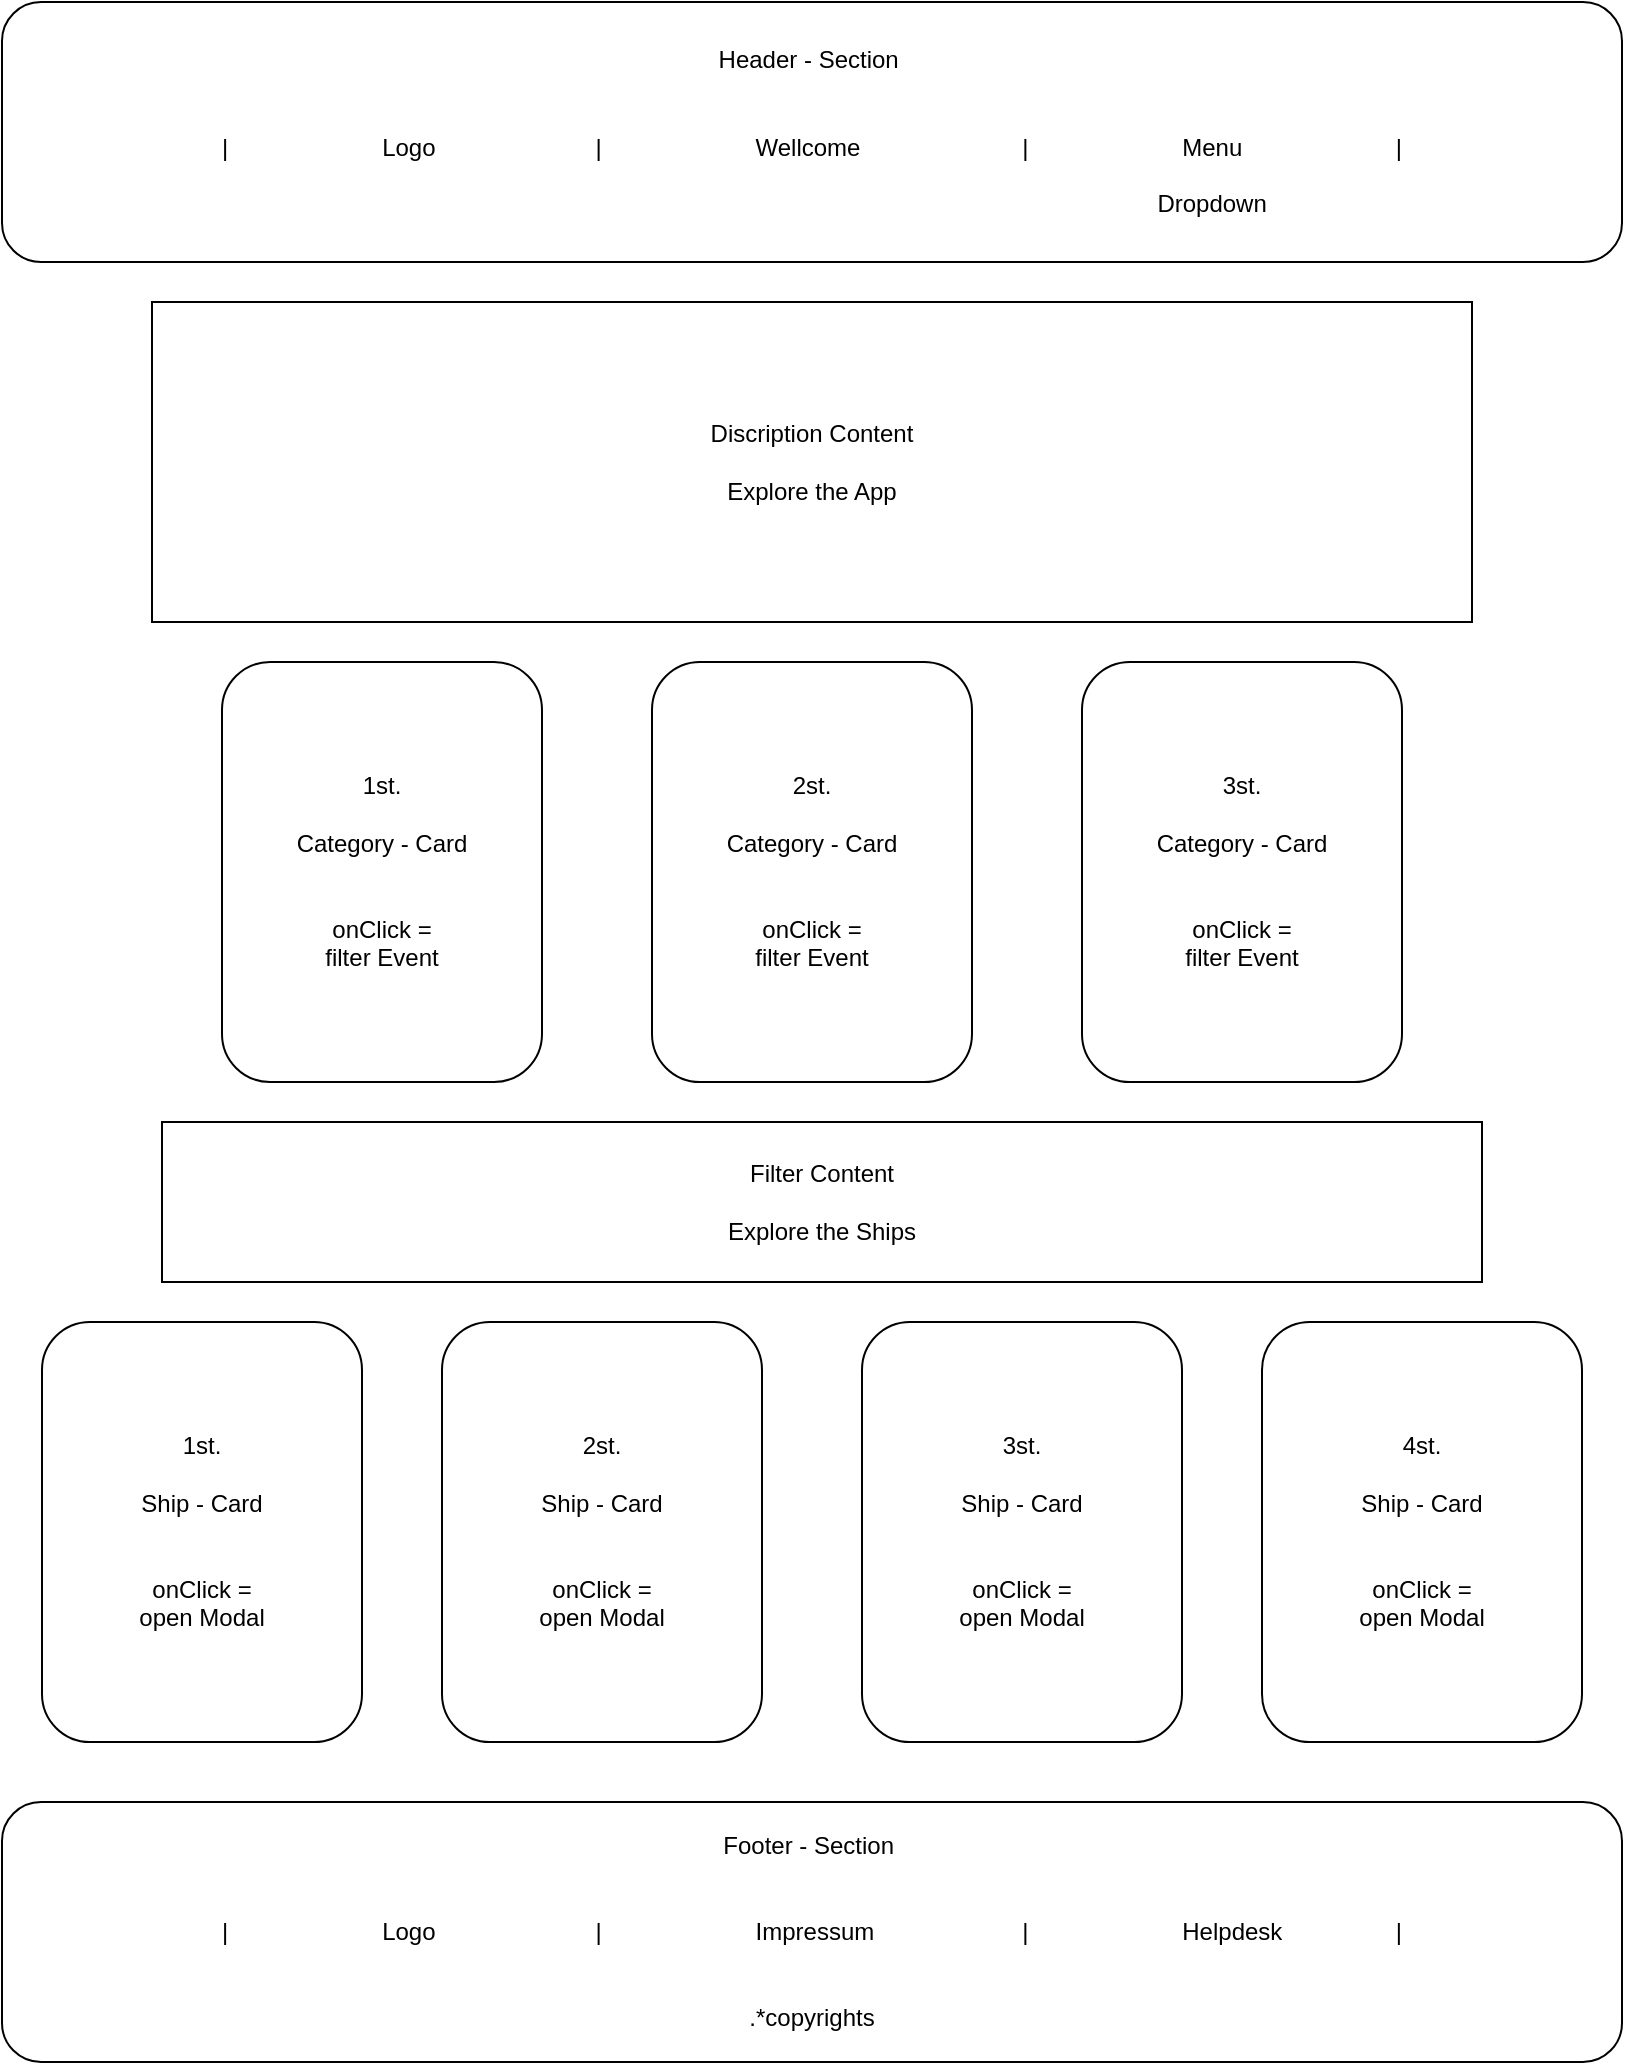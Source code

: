 <mxfile version="26.0.16">
  <diagram name="Page-1" id="2xUIbkWJaRYlm8E09KOn">
    <mxGraphModel dx="1337" dy="484" grid="1" gridSize="10" guides="1" tooltips="1" connect="1" arrows="1" fold="1" page="1" pageScale="1" pageWidth="850" pageHeight="1100" math="0" shadow="0">
      <root>
        <mxCell id="0" />
        <mxCell id="1" parent="0" />
        <mxCell id="zViBtXBoJ5zOs6ogNWl8-1" value="Header - Section&amp;nbsp;&lt;div&gt;&lt;br&gt;&lt;/div&gt;&lt;div&gt;&lt;br&gt;&lt;/div&gt;&lt;div&gt;|&lt;span style=&quot;white-space: pre;&quot;&gt;&#x9;&lt;/span&gt;&lt;span style=&quot;white-space: pre;&quot;&gt;&#x9;&lt;/span&gt;&lt;span style=&quot;white-space: pre;&quot;&gt;&#x9;&lt;/span&gt;Logo&lt;span style=&quot;white-space: pre;&quot;&gt;&#x9;&lt;span style=&quot;white-space: pre;&quot;&gt;&#x9;&lt;span style=&quot;white-space: pre;&quot;&gt;&#x9;&lt;/span&gt;&lt;/span&gt;&lt;/span&gt;|&lt;span style=&quot;white-space: pre;&quot;&gt;&#x9;&lt;/span&gt;&lt;span style=&quot;white-space: pre;&quot;&gt;&#x9;&lt;/span&gt;&lt;span style=&quot;white-space: pre;&quot;&gt;&#x9;&lt;/span&gt;Wellcome&lt;span style=&quot;white-space: pre;&quot;&gt;&#x9;&lt;span style=&quot;white-space: pre;&quot;&gt;&#x9;&lt;/span&gt;&lt;span style=&quot;white-space: pre;&quot;&gt;&#x9;&lt;/span&gt;&lt;/span&gt;|&lt;span style=&quot;white-space: pre;&quot;&gt;&#x9;&lt;/span&gt;&lt;span style=&quot;white-space: pre;&quot;&gt;&#x9;&lt;/span&gt;&lt;span style=&quot;white-space: pre;&quot;&gt;&#x9;&lt;/span&gt;Menu&lt;span style=&quot;white-space: pre;&quot;&gt;&#x9;&lt;/span&gt;&lt;span style=&quot;white-space: pre;&quot;&gt;&#x9;&lt;/span&gt;&lt;span style=&quot;white-space: pre;&quot;&gt;&#x9;&lt;/span&gt;|&lt;/div&gt;&lt;div&gt;&lt;br&gt;&lt;/div&gt;&lt;div&gt;&lt;span style=&quot;white-space: pre;&quot;&gt;&#x9;&lt;/span&gt;&lt;span style=&quot;white-space: pre;&quot;&gt;&#x9;&lt;/span&gt;&lt;span style=&quot;white-space: pre;&quot;&gt;&#x9;&lt;/span&gt;&lt;span style=&quot;white-space: pre;&quot;&gt;&#x9;&lt;/span&gt;&lt;span style=&quot;white-space: pre;&quot;&gt;&#x9;&lt;/span&gt;&lt;span style=&quot;white-space: pre;&quot;&gt;&#x9;&lt;/span&gt;&lt;span style=&quot;white-space: pre;&quot;&gt;&#x9;&lt;/span&gt;&lt;span style=&quot;white-space: pre;&quot;&gt;&#x9;&lt;/span&gt;&lt;span style=&quot;white-space: pre;&quot;&gt;&#x9;&lt;/span&gt;&lt;span style=&quot;white-space: pre;&quot;&gt;&#x9;&lt;/span&gt;&lt;span style=&quot;white-space: pre;&quot;&gt;&#x9;&lt;/span&gt;&lt;span style=&quot;white-space: pre;&quot;&gt;&#x9;&lt;/span&gt;&lt;span style=&quot;white-space: pre;&quot;&gt;&#x9;&lt;span style=&quot;white-space: pre;&quot;&gt;&#x9;&lt;/span&gt;&lt;span style=&quot;white-space: pre;&quot;&gt;&#x9;&lt;/span&gt;&lt;/span&gt;Dropdown&lt;br&gt;&lt;/div&gt;" style="rounded=1;whiteSpace=wrap;html=1;" parent="1" vertex="1">
          <mxGeometry x="20" y="40" width="810" height="130" as="geometry" />
        </mxCell>
        <mxCell id="zViBtXBoJ5zOs6ogNWl8-2" value="Footer - Section&amp;nbsp;&lt;div&gt;&lt;br&gt;&lt;/div&gt;&lt;div&gt;&lt;br&gt;&lt;/div&gt;&lt;div&gt;|&lt;span style=&quot;white-space: pre;&quot;&gt;&#x9;&lt;/span&gt;&lt;span style=&quot;white-space: pre;&quot;&gt;&#x9;&lt;/span&gt;&lt;span style=&quot;white-space: pre;&quot;&gt;&#x9;&lt;/span&gt;Logo&lt;span style=&quot;white-space: pre;&quot;&gt;&#x9;&lt;span style=&quot;white-space: pre;&quot;&gt;&#x9;&lt;span style=&quot;white-space: pre;&quot;&gt;&#x9;&lt;/span&gt;&lt;/span&gt;&lt;/span&gt;|&lt;span style=&quot;white-space: pre;&quot;&gt;&#x9;&lt;/span&gt;&lt;span style=&quot;white-space: pre;&quot;&gt;&#x9;&lt;/span&gt;&lt;span style=&quot;white-space: pre;&quot;&gt;&#x9;&lt;/span&gt;Impressum&lt;span style=&quot;white-space: pre;&quot;&gt;&#x9;&lt;span style=&quot;white-space: pre;&quot;&gt;&#x9;&lt;/span&gt;&lt;span style=&quot;white-space: pre;&quot;&gt;&#x9;&lt;/span&gt;&lt;/span&gt;|&lt;span style=&quot;white-space: pre;&quot;&gt;&#x9;&lt;/span&gt;&lt;span style=&quot;white-space: pre;&quot;&gt;&#x9;&lt;/span&gt;&lt;span style=&quot;white-space: pre;&quot;&gt;&#x9;&lt;/span&gt;Helpdesk&lt;span style=&quot;white-space: pre;&quot;&gt;&#x9;&lt;/span&gt;&lt;span style=&quot;white-space: pre;&quot;&gt;&#x9;&lt;/span&gt;&lt;span style=&quot;white-space: pre;&quot;&gt;&#x9;&lt;/span&gt;|&lt;/div&gt;&lt;div&gt;&lt;br&gt;&lt;/div&gt;&lt;div&gt;&lt;br&gt;&lt;/div&gt;&lt;div&gt;.*copyrights&lt;/div&gt;" style="rounded=1;whiteSpace=wrap;html=1;" parent="1" vertex="1">
          <mxGeometry x="20" y="940" width="810" height="130" as="geometry" />
        </mxCell>
        <mxCell id="zViBtXBoJ5zOs6ogNWl8-3" value="&lt;div&gt;1st.&lt;/div&gt;&lt;div&gt;&lt;br&gt;&lt;/div&gt;Category - Card&lt;div&gt;&lt;br&gt;&lt;/div&gt;&lt;div&gt;&lt;br&gt;&lt;/div&gt;&lt;div&gt;onClick =&lt;/div&gt;&lt;div&gt;filter Event&lt;/div&gt;" style="rounded=1;whiteSpace=wrap;html=1;" parent="1" vertex="1">
          <mxGeometry x="130" y="370" width="160" height="210" as="geometry" />
        </mxCell>
        <mxCell id="zViBtXBoJ5zOs6ogNWl8-4" value="&lt;div&gt;2st.&lt;/div&gt;&lt;div&gt;&lt;br&gt;&lt;/div&gt;Category - Card&lt;div&gt;&lt;br&gt;&lt;/div&gt;&lt;div&gt;&lt;br&gt;&lt;/div&gt;&lt;div&gt;onClick =&lt;/div&gt;&lt;div&gt;filter Event&lt;/div&gt;" style="rounded=1;whiteSpace=wrap;html=1;" parent="1" vertex="1">
          <mxGeometry x="345" y="370" width="160" height="210" as="geometry" />
        </mxCell>
        <mxCell id="zViBtXBoJ5zOs6ogNWl8-5" value="&lt;div&gt;3st.&lt;/div&gt;&lt;div&gt;&lt;br&gt;&lt;/div&gt;Category - Card&lt;div&gt;&lt;br&gt;&lt;/div&gt;&lt;div&gt;&lt;br&gt;&lt;/div&gt;&lt;div&gt;onClick =&lt;/div&gt;&lt;div&gt;filter Event&lt;/div&gt;" style="rounded=1;whiteSpace=wrap;html=1;" parent="1" vertex="1">
          <mxGeometry x="560" y="370" width="160" height="210" as="geometry" />
        </mxCell>
        <mxCell id="zViBtXBoJ5zOs6ogNWl8-7" value="Discription Content&lt;div&gt;&lt;br&gt;&lt;div&gt;Explore the App&lt;/div&gt;&lt;/div&gt;" style="rounded=0;whiteSpace=wrap;html=1;" parent="1" vertex="1">
          <mxGeometry x="95" y="190" width="660" height="160" as="geometry" />
        </mxCell>
        <mxCell id="zViBtXBoJ5zOs6ogNWl8-8" value="Filter Content&lt;div&gt;&lt;br&gt;&lt;div&gt;Explore the Ships&lt;/div&gt;&lt;/div&gt;" style="rounded=0;whiteSpace=wrap;html=1;" parent="1" vertex="1">
          <mxGeometry x="100" y="600" width="660" height="80" as="geometry" />
        </mxCell>
        <mxCell id="zViBtXBoJ5zOs6ogNWl8-9" value="&lt;div&gt;1st.&lt;/div&gt;&lt;div&gt;&lt;br&gt;&lt;/div&gt;Ship - Card&lt;div&gt;&lt;br&gt;&lt;/div&gt;&lt;div&gt;&lt;br&gt;&lt;/div&gt;&lt;div&gt;onClick =&lt;/div&gt;&lt;div&gt;open Modal&lt;/div&gt;" style="rounded=1;whiteSpace=wrap;html=1;" parent="1" vertex="1">
          <mxGeometry x="40" y="700" width="160" height="210" as="geometry" />
        </mxCell>
        <mxCell id="zViBtXBoJ5zOs6ogNWl8-14" value="&lt;div&gt;2st.&lt;/div&gt;&lt;div&gt;&lt;br&gt;&lt;/div&gt;Ship - Card&lt;div&gt;&lt;br&gt;&lt;/div&gt;&lt;div&gt;&lt;br&gt;&lt;/div&gt;&lt;div&gt;onClick =&lt;/div&gt;&lt;div&gt;open Modal&lt;/div&gt;" style="rounded=1;whiteSpace=wrap;html=1;" parent="1" vertex="1">
          <mxGeometry x="240" y="700" width="160" height="210" as="geometry" />
        </mxCell>
        <mxCell id="zViBtXBoJ5zOs6ogNWl8-15" value="&lt;div&gt;3st.&lt;/div&gt;&lt;div&gt;&lt;br&gt;&lt;/div&gt;Ship - Card&lt;div&gt;&lt;br&gt;&lt;/div&gt;&lt;div&gt;&lt;br&gt;&lt;/div&gt;&lt;div&gt;onClick =&lt;/div&gt;&lt;div&gt;open Modal&lt;/div&gt;" style="rounded=1;whiteSpace=wrap;html=1;" parent="1" vertex="1">
          <mxGeometry x="450" y="700" width="160" height="210" as="geometry" />
        </mxCell>
        <mxCell id="zViBtXBoJ5zOs6ogNWl8-16" value="&lt;div&gt;4st.&lt;/div&gt;&lt;div&gt;&lt;br&gt;&lt;/div&gt;Ship - Card&lt;div&gt;&lt;br&gt;&lt;/div&gt;&lt;div&gt;&lt;br&gt;&lt;/div&gt;&lt;div&gt;onClick =&lt;/div&gt;&lt;div&gt;open Modal&lt;/div&gt;" style="rounded=1;whiteSpace=wrap;html=1;" parent="1" vertex="1">
          <mxGeometry x="650" y="700" width="160" height="210" as="geometry" />
        </mxCell>
      </root>
    </mxGraphModel>
  </diagram>
</mxfile>
